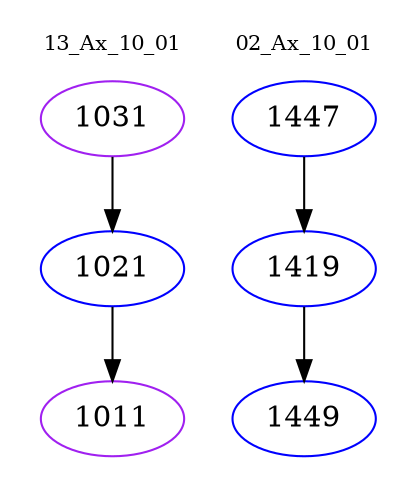 digraph{
subgraph cluster_0 {
color = white
label = "13_Ax_10_01";
fontsize=10;
T0_1031 [label="1031", color="purple"]
T0_1031 -> T0_1021 [color="black"]
T0_1021 [label="1021", color="blue"]
T0_1021 -> T0_1011 [color="black"]
T0_1011 [label="1011", color="purple"]
}
subgraph cluster_1 {
color = white
label = "02_Ax_10_01";
fontsize=10;
T1_1447 [label="1447", color="blue"]
T1_1447 -> T1_1419 [color="black"]
T1_1419 [label="1419", color="blue"]
T1_1419 -> T1_1449 [color="black"]
T1_1449 [label="1449", color="blue"]
}
}

